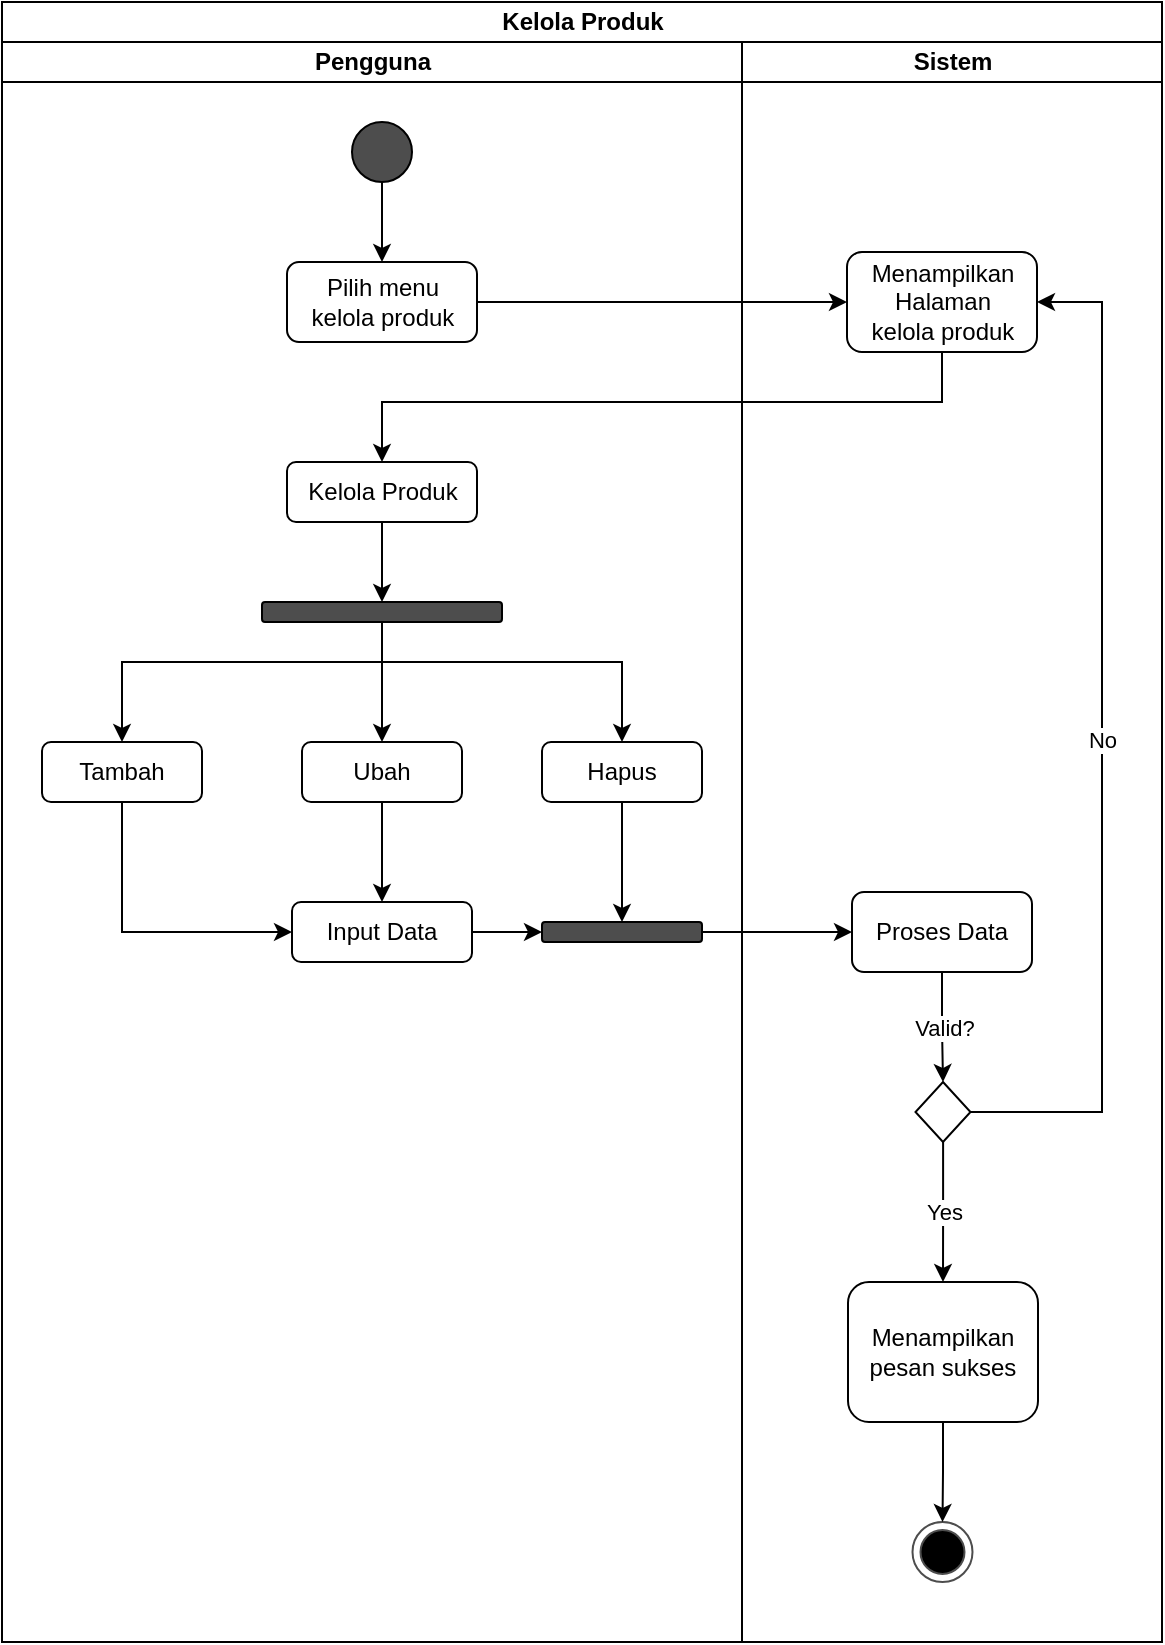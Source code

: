 <mxfile version="21.0.6" type="device"><diagram name="Halaman-1" id="wjL8Yiy2CK4WideHKC4D"><mxGraphModel dx="747" dy="1589" grid="1" gridSize="10" guides="1" tooltips="1" connect="1" arrows="1" fold="1" page="1" pageScale="1" pageWidth="827" pageHeight="1169" math="0" shadow="0"><root><mxCell id="0"/><mxCell id="1" parent="0"/><mxCell id="9VrGSpmmjqIyEqm1LRhd-1" value="Kelola Produk" style="swimlane;childLayout=stackLayout;resizeParent=1;resizeParentMax=0;startSize=20;html=1;" vertex="1" parent="1"><mxGeometry x="230.0" y="-10" width="580" height="820" as="geometry"/></mxCell><mxCell id="9VrGSpmmjqIyEqm1LRhd-2" value="Pengguna" style="swimlane;startSize=20;html=1;" vertex="1" parent="9VrGSpmmjqIyEqm1LRhd-1"><mxGeometry y="20" width="370" height="800" as="geometry"/></mxCell><mxCell id="9VrGSpmmjqIyEqm1LRhd-3" style="edgeStyle=orthogonalEdgeStyle;rounded=0;orthogonalLoop=1;jettySize=auto;html=1;" edge="1" parent="9VrGSpmmjqIyEqm1LRhd-2" source="9VrGSpmmjqIyEqm1LRhd-4" target="9VrGSpmmjqIyEqm1LRhd-5"><mxGeometry relative="1" as="geometry"/></mxCell><mxCell id="9VrGSpmmjqIyEqm1LRhd-4" value="" style="ellipse;whiteSpace=wrap;html=1;aspect=fixed;fillColor=#4D4D4D;" vertex="1" parent="9VrGSpmmjqIyEqm1LRhd-2"><mxGeometry x="175" y="40" width="30" height="30" as="geometry"/></mxCell><mxCell id="9VrGSpmmjqIyEqm1LRhd-5" value="Pilih menu &lt;br&gt;kelola produk" style="rounded=1;whiteSpace=wrap;html=1;" vertex="1" parent="9VrGSpmmjqIyEqm1LRhd-2"><mxGeometry x="142.5" y="110" width="95" height="40" as="geometry"/></mxCell><mxCell id="9VrGSpmmjqIyEqm1LRhd-24" style="edgeStyle=orthogonalEdgeStyle;rounded=0;orthogonalLoop=1;jettySize=auto;html=1;entryX=0.5;entryY=0;entryDx=0;entryDy=0;" edge="1" parent="9VrGSpmmjqIyEqm1LRhd-2" source="9VrGSpmmjqIyEqm1LRhd-6" target="9VrGSpmmjqIyEqm1LRhd-23"><mxGeometry relative="1" as="geometry"/></mxCell><mxCell id="9VrGSpmmjqIyEqm1LRhd-6" value="Kelola Produk" style="rounded=1;whiteSpace=wrap;html=1;" vertex="1" parent="9VrGSpmmjqIyEqm1LRhd-2"><mxGeometry x="142.5" y="210" width="95" height="30" as="geometry"/></mxCell><mxCell id="9VrGSpmmjqIyEqm1LRhd-28" style="edgeStyle=orthogonalEdgeStyle;rounded=0;orthogonalLoop=1;jettySize=auto;html=1;" edge="1" parent="9VrGSpmmjqIyEqm1LRhd-2" source="9VrGSpmmjqIyEqm1LRhd-23" target="9VrGSpmmjqIyEqm1LRhd-25"><mxGeometry relative="1" as="geometry"><Array as="points"><mxPoint x="190" y="310"/><mxPoint x="60" y="310"/></Array></mxGeometry></mxCell><mxCell id="9VrGSpmmjqIyEqm1LRhd-29" style="edgeStyle=orthogonalEdgeStyle;rounded=0;orthogonalLoop=1;jettySize=auto;html=1;entryX=0.5;entryY=0;entryDx=0;entryDy=0;" edge="1" parent="9VrGSpmmjqIyEqm1LRhd-2" source="9VrGSpmmjqIyEqm1LRhd-23" target="9VrGSpmmjqIyEqm1LRhd-26"><mxGeometry relative="1" as="geometry"/></mxCell><mxCell id="9VrGSpmmjqIyEqm1LRhd-30" style="edgeStyle=orthogonalEdgeStyle;rounded=0;orthogonalLoop=1;jettySize=auto;html=1;entryX=0.5;entryY=0;entryDx=0;entryDy=0;" edge="1" parent="9VrGSpmmjqIyEqm1LRhd-2" source="9VrGSpmmjqIyEqm1LRhd-23" target="9VrGSpmmjqIyEqm1LRhd-27"><mxGeometry relative="1" as="geometry"><Array as="points"><mxPoint x="190" y="310"/><mxPoint x="310" y="310"/></Array></mxGeometry></mxCell><mxCell id="9VrGSpmmjqIyEqm1LRhd-23" value="" style="rounded=1;whiteSpace=wrap;html=1;fillColor=#4D4D4D;" vertex="1" parent="9VrGSpmmjqIyEqm1LRhd-2"><mxGeometry x="130.0" y="280" width="120" height="10" as="geometry"/></mxCell><mxCell id="9VrGSpmmjqIyEqm1LRhd-33" style="edgeStyle=orthogonalEdgeStyle;rounded=0;orthogonalLoop=1;jettySize=auto;html=1;entryX=0;entryY=0.5;entryDx=0;entryDy=0;" edge="1" parent="9VrGSpmmjqIyEqm1LRhd-2" source="9VrGSpmmjqIyEqm1LRhd-25" target="9VrGSpmmjqIyEqm1LRhd-31"><mxGeometry relative="1" as="geometry"><Array as="points"><mxPoint x="60" y="445"/></Array></mxGeometry></mxCell><mxCell id="9VrGSpmmjqIyEqm1LRhd-25" value="Tambah" style="rounded=1;whiteSpace=wrap;html=1;" vertex="1" parent="9VrGSpmmjqIyEqm1LRhd-2"><mxGeometry x="20" y="350" width="80" height="30" as="geometry"/></mxCell><mxCell id="9VrGSpmmjqIyEqm1LRhd-32" style="edgeStyle=orthogonalEdgeStyle;rounded=0;orthogonalLoop=1;jettySize=auto;html=1;" edge="1" parent="9VrGSpmmjqIyEqm1LRhd-2" source="9VrGSpmmjqIyEqm1LRhd-26" target="9VrGSpmmjqIyEqm1LRhd-31"><mxGeometry relative="1" as="geometry"/></mxCell><mxCell id="9VrGSpmmjqIyEqm1LRhd-26" value="Ubah" style="rounded=1;whiteSpace=wrap;html=1;" vertex="1" parent="9VrGSpmmjqIyEqm1LRhd-2"><mxGeometry x="150" y="350" width="80" height="30" as="geometry"/></mxCell><mxCell id="9VrGSpmmjqIyEqm1LRhd-27" value="Hapus" style="rounded=1;whiteSpace=wrap;html=1;" vertex="1" parent="9VrGSpmmjqIyEqm1LRhd-2"><mxGeometry x="270" y="350" width="80" height="30" as="geometry"/></mxCell><mxCell id="9VrGSpmmjqIyEqm1LRhd-31" value="Input Data" style="rounded=1;whiteSpace=wrap;html=1;" vertex="1" parent="9VrGSpmmjqIyEqm1LRhd-2"><mxGeometry x="145" y="430" width="90" height="30" as="geometry"/></mxCell><mxCell id="9VrGSpmmjqIyEqm1LRhd-7" value="Sistem" style="swimlane;startSize=20;html=1;" vertex="1" parent="9VrGSpmmjqIyEqm1LRhd-1"><mxGeometry x="370" y="20" width="210" height="800" as="geometry"/></mxCell><mxCell id="9VrGSpmmjqIyEqm1LRhd-8" value="Menampilkan Halaman &lt;br&gt;kelola produk" style="rounded=1;whiteSpace=wrap;html=1;" vertex="1" parent="9VrGSpmmjqIyEqm1LRhd-7"><mxGeometry x="52.5" y="105" width="95" height="50" as="geometry"/></mxCell><mxCell id="9VrGSpmmjqIyEqm1LRhd-41" value="No" style="edgeStyle=orthogonalEdgeStyle;rounded=0;orthogonalLoop=1;jettySize=auto;html=1;entryX=1;entryY=0.5;entryDx=0;entryDy=0;" edge="1" parent="9VrGSpmmjqIyEqm1LRhd-7" source="9VrGSpmmjqIyEqm1LRhd-12" target="9VrGSpmmjqIyEqm1LRhd-8"><mxGeometry relative="1" as="geometry"><Array as="points"><mxPoint x="180" y="535"/><mxPoint x="180" y="130"/></Array></mxGeometry></mxCell><mxCell id="9VrGSpmmjqIyEqm1LRhd-12" value="" style="rhombus;whiteSpace=wrap;html=1;" vertex="1" parent="9VrGSpmmjqIyEqm1LRhd-7"><mxGeometry x="86.75" y="520" width="27.5" height="30" as="geometry"/></mxCell><mxCell id="9VrGSpmmjqIyEqm1LRhd-15" value="" style="ellipse;html=1;shape=endState;fillColor=#000000;strokeColor=#4D4D4D;" vertex="1" parent="9VrGSpmmjqIyEqm1LRhd-7"><mxGeometry x="85.25" y="740" width="30" height="30" as="geometry"/></mxCell><mxCell id="9VrGSpmmjqIyEqm1LRhd-39" style="edgeStyle=orthogonalEdgeStyle;rounded=0;orthogonalLoop=1;jettySize=auto;html=1;entryX=0;entryY=0.5;entryDx=0;entryDy=0;" edge="1" parent="9VrGSpmmjqIyEqm1LRhd-7" source="9VrGSpmmjqIyEqm1LRhd-34" target="9VrGSpmmjqIyEqm1LRhd-38"><mxGeometry relative="1" as="geometry"/></mxCell><mxCell id="9VrGSpmmjqIyEqm1LRhd-34" value="" style="rounded=1;whiteSpace=wrap;html=1;fillColor=#4D4D4D;" vertex="1" parent="9VrGSpmmjqIyEqm1LRhd-7"><mxGeometry x="-100" y="440" width="80" height="10" as="geometry"/></mxCell><mxCell id="9VrGSpmmjqIyEqm1LRhd-40" value="Valid?" style="edgeStyle=orthogonalEdgeStyle;rounded=0;orthogonalLoop=1;jettySize=auto;html=1;entryX=0.5;entryY=0;entryDx=0;entryDy=0;" edge="1" parent="9VrGSpmmjqIyEqm1LRhd-7" source="9VrGSpmmjqIyEqm1LRhd-38" target="9VrGSpmmjqIyEqm1LRhd-12"><mxGeometry relative="1" as="geometry"/></mxCell><mxCell id="9VrGSpmmjqIyEqm1LRhd-38" value="Proses Data" style="rounded=1;whiteSpace=wrap;html=1;" vertex="1" parent="9VrGSpmmjqIyEqm1LRhd-7"><mxGeometry x="55" y="425" width="90" height="40" as="geometry"/></mxCell><mxCell id="9VrGSpmmjqIyEqm1LRhd-14" value="Menampilkan pesan sukses" style="rounded=1;whiteSpace=wrap;html=1;" vertex="1" parent="9VrGSpmmjqIyEqm1LRhd-7"><mxGeometry x="53" y="620" width="95" height="70" as="geometry"/></mxCell><mxCell id="9VrGSpmmjqIyEqm1LRhd-11" value="Yes" style="edgeStyle=orthogonalEdgeStyle;rounded=0;orthogonalLoop=1;jettySize=auto;html=1;" edge="1" parent="9VrGSpmmjqIyEqm1LRhd-7" source="9VrGSpmmjqIyEqm1LRhd-12" target="9VrGSpmmjqIyEqm1LRhd-14"><mxGeometry relative="1" as="geometry"/></mxCell><mxCell id="9VrGSpmmjqIyEqm1LRhd-13" style="edgeStyle=orthogonalEdgeStyle;rounded=0;orthogonalLoop=1;jettySize=auto;html=1;" edge="1" parent="9VrGSpmmjqIyEqm1LRhd-7" source="9VrGSpmmjqIyEqm1LRhd-14" target="9VrGSpmmjqIyEqm1LRhd-15"><mxGeometry relative="1" as="geometry"/></mxCell><mxCell id="9VrGSpmmjqIyEqm1LRhd-16" style="edgeStyle=orthogonalEdgeStyle;rounded=0;orthogonalLoop=1;jettySize=auto;html=1;entryX=0;entryY=0.5;entryDx=0;entryDy=0;" edge="1" parent="9VrGSpmmjqIyEqm1LRhd-1" source="9VrGSpmmjqIyEqm1LRhd-5" target="9VrGSpmmjqIyEqm1LRhd-8"><mxGeometry relative="1" as="geometry"/></mxCell><mxCell id="9VrGSpmmjqIyEqm1LRhd-17" style="edgeStyle=orthogonalEdgeStyle;rounded=0;orthogonalLoop=1;jettySize=auto;html=1;entryX=0.5;entryY=0;entryDx=0;entryDy=0;" edge="1" parent="9VrGSpmmjqIyEqm1LRhd-1" source="9VrGSpmmjqIyEqm1LRhd-8" target="9VrGSpmmjqIyEqm1LRhd-6"><mxGeometry relative="1" as="geometry"><Array as="points"><mxPoint x="380" y="200"/><mxPoint x="150" y="200"/></Array></mxGeometry></mxCell><mxCell id="9VrGSpmmjqIyEqm1LRhd-35" style="edgeStyle=orthogonalEdgeStyle;rounded=0;orthogonalLoop=1;jettySize=auto;html=1;entryX=0;entryY=0.5;entryDx=0;entryDy=0;" edge="1" parent="9VrGSpmmjqIyEqm1LRhd-1" source="9VrGSpmmjqIyEqm1LRhd-31" target="9VrGSpmmjqIyEqm1LRhd-34"><mxGeometry relative="1" as="geometry"/></mxCell><mxCell id="9VrGSpmmjqIyEqm1LRhd-37" style="edgeStyle=orthogonalEdgeStyle;rounded=0;orthogonalLoop=1;jettySize=auto;html=1;entryX=0.5;entryY=0;entryDx=0;entryDy=0;" edge="1" parent="9VrGSpmmjqIyEqm1LRhd-1" source="9VrGSpmmjqIyEqm1LRhd-27" target="9VrGSpmmjqIyEqm1LRhd-34"><mxGeometry relative="1" as="geometry"/></mxCell></root></mxGraphModel></diagram></mxfile>